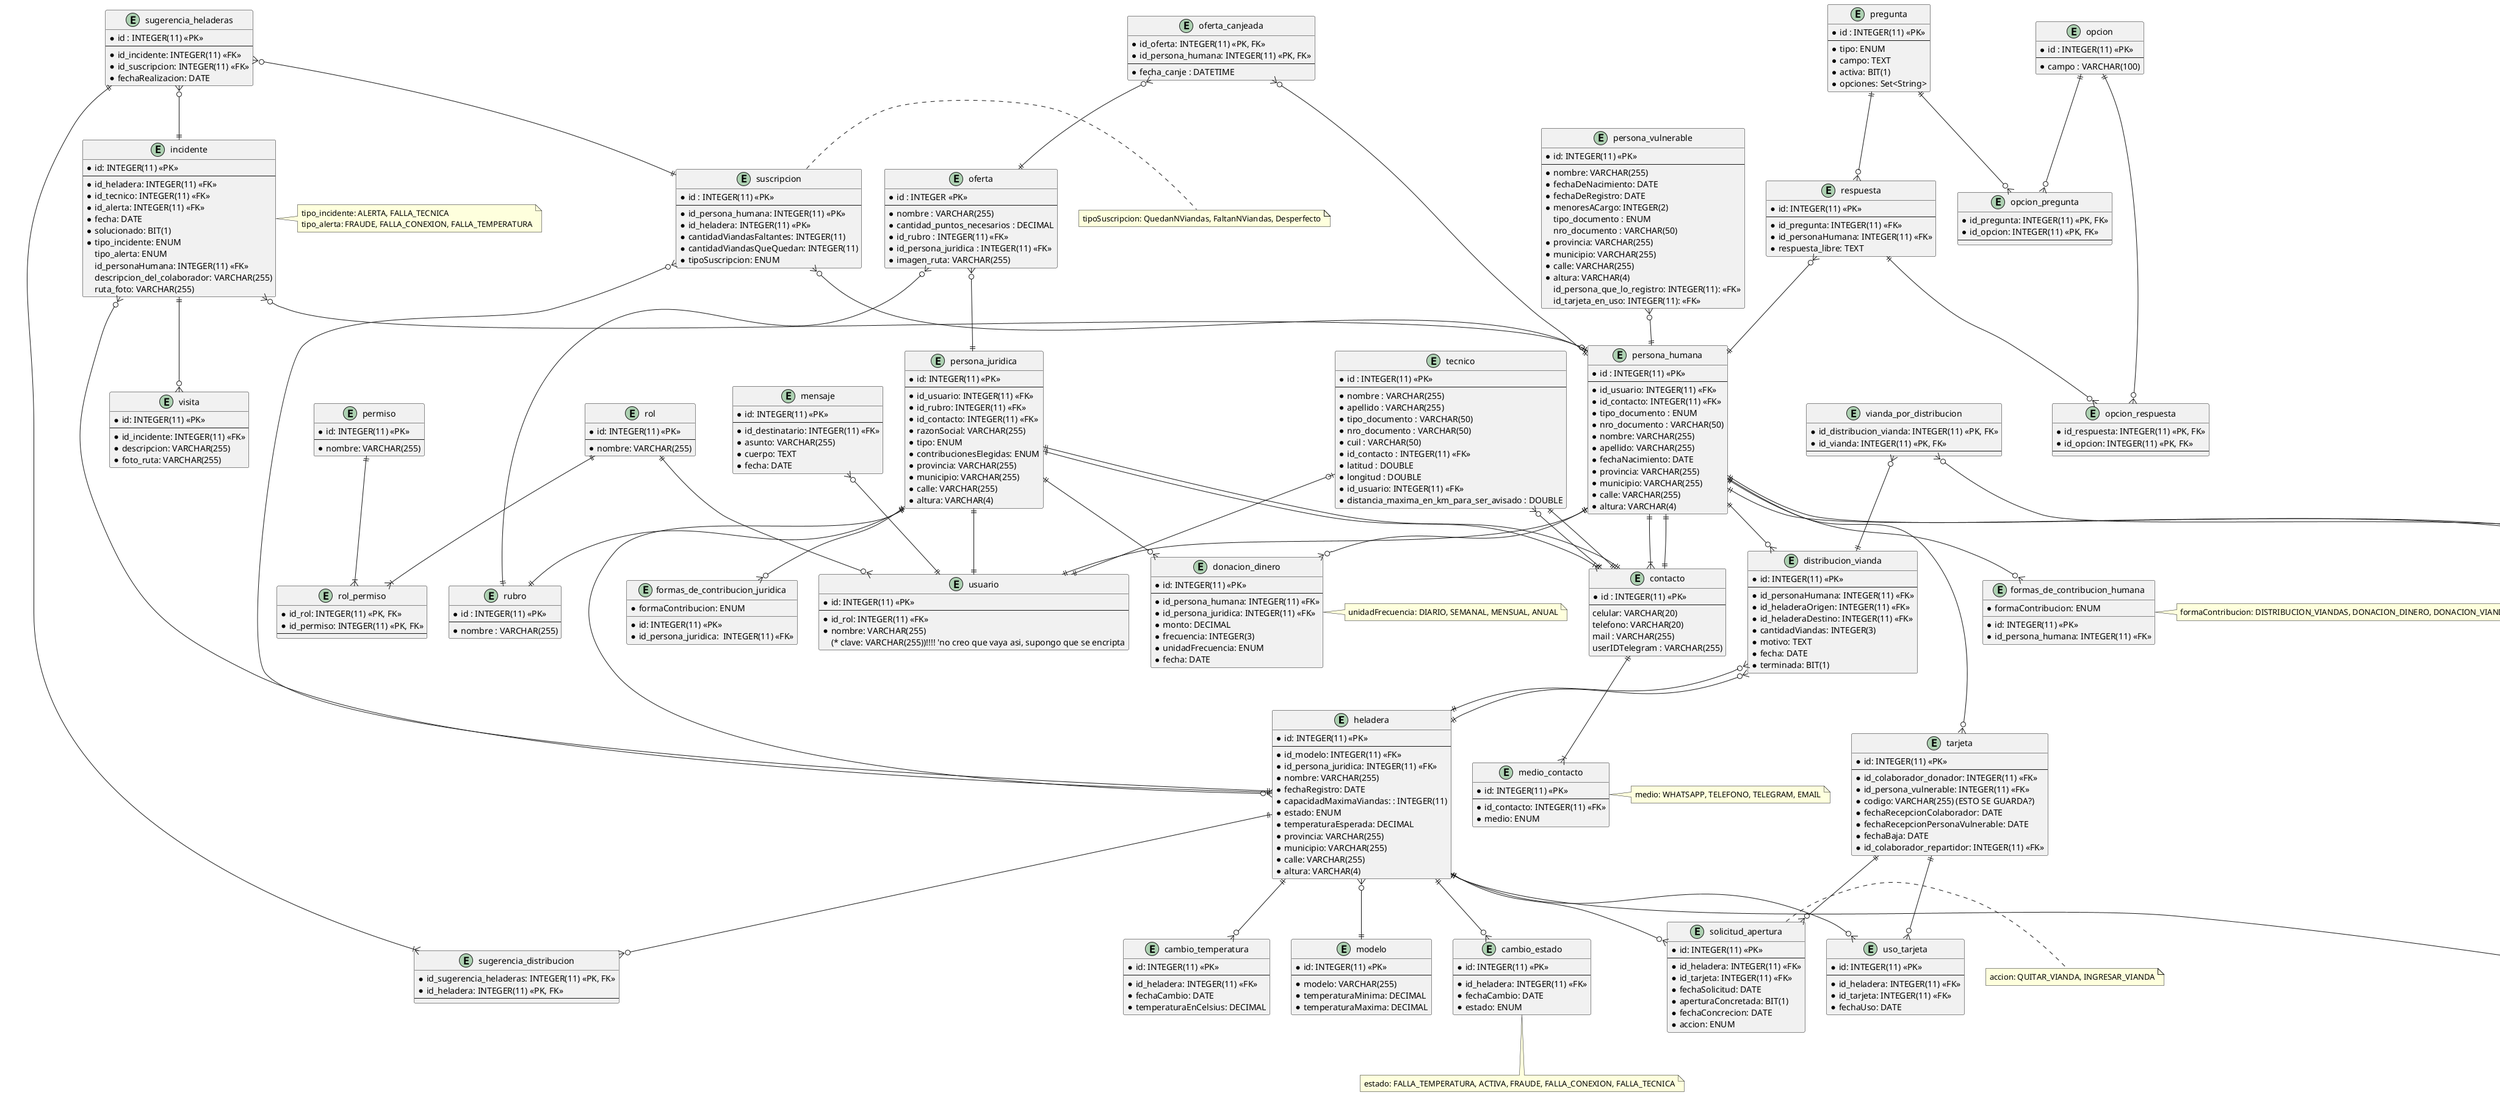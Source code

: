@startuml diagramaEntidadRelacion.

entity heladera {
  * id: INTEGER(11) <<PK>>
  --
  * id_modelo: INTEGER(11) <<FK>>
  * id_persona_juridica: INTEGER(11) <<FK>>
  * nombre: VARCHAR(255)
  * fechaRegistro: DATE
  * capacidadMaximaViandas: : INTEGER(11)
  * estado: ENUM
  * temperaturaEsperada: DECIMAL
  * provincia: VARCHAR(255)
  * municipio: VARCHAR(255)
  * calle: VARCHAR(255)
  * altura: VARCHAR(4)
}

entity modelo {
 * id: INTEGER(11) <<PK>>
 --
 * modelo: VARCHAR(255)
 * temperaturaMinima: DECIMAL
 * temperaturaMaxima: DECIMAL
}

entity cambio_estado {
 * id: INTEGER(11) <<PK>>
 --
 * id_heladera: INTEGER(11) <<FK>>
 * fechaCambio: DATE
 * estado: ENUM
}

note bottom
estado: FALLA_TEMPERATURA, ACTIVA, FRAUDE, FALLA_CONEXION, FALLA_TECNICA
end note

entity cambio_temperatura {
 * id: INTEGER(11) <<PK>>
 --
 * id_heladera: INTEGER(11) <<FK>>
 * fechaCambio: DATE
 * temperaturaEnCelsius: DECIMAL
}

entity solicitud_apertura {
 * id: INTEGER(11) <<PK>>
 --
 * id_heladera: INTEGER(11) <<FK>>
 * id_tarjeta: INTEGER(11) <<FK>>
 * fechaSolicitud: DATE
 * aperturaConcretada: BIT(1)
 * fechaConcrecion: DATE
 * accion: ENUM
}
note right
accion: QUITAR_VIANDA, INGRESAR_VIANDA
end note

entity tarjeta {
 * id: INTEGER(11) <<PK>>
 --
 * id_colaborador_donador: INTEGER(11) <<FK>>
 * id_persona_vulnerable: INTEGER(11) <<FK>>
 * codigo: VARCHAR(255) (ESTO SE GUARDA?)
 ' TODO cómo guardar código
 * fechaRecepcionColaborador: DATE
 * fechaRecepcionPersonaVulnerable: DATE
 * fechaBaja: DATE
 * id_colaborador_repartidor: INTEGER(11) <<FK>>
}

entity uso_tarjeta {
 * id: INTEGER(11) <<PK>>
 --
 * id_heladera: INTEGER(11) <<FK>>
 * id_tarjeta: INTEGER(11) <<FK>>
 * fechaUso: DATE
}

entity vianda {
 * id: INTEGER(11) <<PK>>
 --
 * id_persona_humana: INTEGER(11) <<FK>>
 * fechaCaducidad: DATE
 * entregada: BIT(1)
 * comida: VARCHAR(255)
 * pesoEnGramos: DECIMAL
 * fechaDonacion: DATE
 caloriasEnKcal: DECIMAL()
}

entity persona_vulnerable {
 * id: INTEGER(11) <<PK>>
 --
 * nombre: VARCHAR(255)
 * fechaDeNacimiento: DATE
 * fechaDeRegistro: DATE
 * menoresACargo: INTEGER(2)
 tipo_documento : ENUM
 nro_documento : VARCHAR(50)
 * provincia: VARCHAR(255)
 * municipio: VARCHAR(255)
 * calle: VARCHAR(255)
 * altura: VARCHAR(4)
 id_persona_que_lo_registro: INTEGER(11): <<FK>>
 id_tarjeta_en_uso: INTEGER(11): <<FK>>
}

entity persona_humana {
  * id : INTEGER(11) <<PK>>
  --
  * id_usuario: INTEGER(11) <<FK>>
  * id_contacto: INTEGER(11) <<FK>>
  * tipo_documento : ENUM
  * nro_documento : VARCHAR(50)
  * nombre: VARCHAR(255)
  * apellido: VARCHAR(255)
  * fechaNacimiento: DATE
  * provincia: VARCHAR(255)
  * municipio: VARCHAR(255)
  * calle: VARCHAR(255)
  * altura: VARCHAR(4)
  ' la lista de contribuciones es transient
}

entity formas_de_contribucion_humana {
    * id: INTEGER(11) <<PK>>
    * id_persona_humana: INTEGER(11) <<FK>>
    * formaContribucion: ENUM
}
note right
formaContribucion: DISTRIBUCION_VIANDAS, DONACION_DINERO, DONACION_VIANDA, ENTREGA_TARGETAS
end note

entity formas_de_contribucion_juridica {
    * id: INTEGER(11) <<PK>>
    * id_persona_juridica:  INTEGER(11) <<FK>>
    * formaContribucion: ENUM
}

entity respuesta{
  *id: INTEGER(11) <<PK>>
  --
  *id_pregunta: INTEGER(11) <<FK>>
  *id_personaHumana: INTEGER(11) <<FK>>
  *respuesta_libre: TEXT
}

entity opcion_respuesta{
 * id_respuesta: INTEGER(11) <<PK, FK>>
 * id_opcion: INTEGER(11) <<PK, FK>>
 --
}

entity pregunta{
 * id : INTEGER(11) <<PK>>
 --
 * tipo: ENUM
 * campo: TEXT
 * activa: BIT(1)
 * opciones: Set<String>
}

entity opcion_pregunta{
 * id_pregunta: INTEGER(11) <<PK, FK>>
 * id_opcion: INTEGER(11) <<PK, FK>>
 --
}

entity opcion{
 * id : INTEGER(11) <<PK>>
 --
 * campo : VARCHAR(100)
}

entity distribucion_vianda {
 * id: INTEGER(11) <<PK>>
 --
 * id_personaHumana: INTEGER(11) <<FK>>
 * id_heladeraOrigen: INTEGER(11) <<FK>>
 * id_heladeraDestino: INTEGER(11) <<FK>>
 * cantidadViandas: INTEGER(3)
 * motivo: TEXT
 * fecha: DATE
 * terminada: BIT(1)
}

entity vianda_por_distribucion {
 * id_distribucion_vianda: INTEGER(11) <<PK, FK>>
 * id_vianda: INTEGER(11) <<PK, FK>>
 --
}

entity donacion_dinero {
 * id: INTEGER(11) <<PK>>
 --
 * id_persona_humana: INTEGER(11) <<FK>>
 * id_persona_juridica: INTEGER(11) <<FK>>
 * monto: DECIMAL
 * frecuencia: INTEGER(3)
 * unidadFrecuencia: ENUM
 * fecha: DATE
}

note right
unidadFrecuencia: DIARIO, SEMANAL, MENSUAL, ANUAL
end note

entity persona_juridica {
 * id: INTEGER(11) <<PK>>
 --
 * id_usuario: INTEGER(11) <<FK>>
 * id_rubro: INTEGER(11) <<FK>>
 * id_contacto: INTEGER(11) <<FK>>
 * razonSocial: VARCHAR(255)
 * tipo: ENUM
 * contribucionesElegidas: ENUM
 * provincia: VARCHAR(255)
 * municipio: VARCHAR(255)
 * calle: VARCHAR(255)
 * altura: VARCHAR(4)
}

entity oferta_canjeada {
  *id_oferta: INTEGER(11) <<PK, FK>>
  *id_persona_humana: INTEGER(11) <<PK, FK>>
  --
  * fecha_canje : DATETIME
}

entity oferta {
  * id : INTEGER <<PK>>
  --
  * nombre : VARCHAR(255)
  * cantidad_puntos_necesarios : DECIMAL
  * id_rubro : INTEGER(11) <<FK>>
  * id_persona_juridica : INTEGER(11) <<FK>>
  * imagen_ruta: VARCHAR(255)
}

entity rubro {
  * id : INTEGER(11) <<PK>>
  --
  * nombre : VARCHAR(255)
}

entity incidente {
 * id: INTEGER(11) <<PK>>
 --
 * id_heladera: INTEGER(11) <<FK>>
 * id_tecnico: INTEGER(11) <<FK>>
 * id_alerta: INTEGER(11) <<FK>>
 * fecha: DATE
 * solucionado: BIT(1)
 * tipo_incidente: ENUM
 tipo_alerta: ENUM
 id_personaHumana: INTEGER(11) <<FK>>
 descripcion_del_colaborador: VARCHAR(255)
 ruta_foto: VARCHAR(255)
}

note right
tipo_incidente: ALERTA, FALLA_TECNICA
tipo_alerta: FRAUDE, FALLA_CONEXION, FALLA_TEMPERATURA
end note

entity visita {
 * id: INTEGER(11) <<PK>>
 --
 * id_incidente: INTEGER(11) <<FK>>
 * descripcion: VARCHAR(255)
 * foto_ruta: VARCHAR(255)
}

entity mensaje {
 * id: INTEGER(11) <<PK>>
 --
 * id_destinatario: INTEGER(11) <<FK>>
 * asunto: VARCHAR(255)
 * cuerpo: TEXT
 * fecha: DATE
}

entity usuario {
 * id: INTEGER(11) <<PK>>
 --
 * id_rol: INTEGER(11) <<FK>>
 * nombre: VARCHAR(255)
 (* clave: VARCHAR(255))!!!! 'no creo que vaya asi, supongo que se encripta
 'TODO arriba
}

entity rol {
 * id: INTEGER(11) <<PK>>
 --
 * nombre: VARCHAR(255)
}

entity rol_permiso {
 * id_rol: INTEGER(11) <<PK, FK>>
 * id_permiso: INTEGER(11) <<PK, FK>>
 --
}

entity permiso {
 * id: INTEGER(11) <<PK>>
 --
 * nombre: VARCHAR(255)
}

entity tecnico {
  * id : INTEGER(11) <<PK>>
  --
  * nombre : VARCHAR(255)
  * apellido : VARCHAR(255)
  * tipo_documento : VARCHAR(50)
  * nro_documento : VARCHAR(50)
  * cuil : VARCHAR(50)
  * id_contacto : INTEGER(11) <<FK>>
  * latitud : DOUBLE
  * longitud : DOUBLE
  * id_usuario: INTEGER(11) <<FK>>
  * distancia_maxima_en_km_para_ser_avisado : DOUBLE
}

entity contacto {
    * id : INTEGER(11) <<PK>>
    --
    celular: VARCHAR(20)
    telefono: VARCHAR(20)
    mail : VARCHAR(255)
    userIDTelegram : VARCHAR(255)
}

entity medio_contacto{
    * id: INTEGER(11) <<PK>>
    --
    * id_contacto: INTEGER(11) <<FK>>
    * medio: ENUM
}

note right
medio: WHATSAPP, TELEFONO, TELEGRAM, EMAIL
end note

entity sugerencia_heladeras {
 * id : INTEGER(11) <<PK>>
 --
 * id_incidente: INTEGER(11) <<FK>>
 * id_suscripcion: INTEGER(11) <<FK>>
 * fechaRealizacion: DATE
}

entity sugerencia_distribucion {
 * id_sugerencia_heladeras: INTEGER(11) <<PK, FK>>
 * id_heladera: INTEGER(11) <<PK, FK>>
 --
}

entity suscripcion {
 * id : INTEGER(11) <<PK>>
 --
 * id_persona_humana: INTEGER(11) <<PK>>
 * id_heladera: INTEGER(11) <<PK>>
 * cantidadViandasFaltantes: INTEGER(11)
 * cantidadViandasQueQuedan: INTEGER(11)
 * tipoSuscripcion: ENUM
}

note right
tipoSuscripcion: QuedanNViandas, FaltanNViandas, Desperfecto
end note

suscripcion }o--|| heladera
suscripcion }o--|| persona_humana

tecnico }o--|| contacto
tecnico |o--|| usuario

heladera ||--o{ vianda
heladera ||--o{ cambio_estado
heladera ||--o{ cambio_temperatura
heladera ||--o{ solicitud_apertura
heladera ||--o{ uso_tarjeta
heladera }o--|| modelo

tarjeta ||--o{ uso_tarjeta
tarjeta ||--o{ solicitud_apertura

persona_humana ||--o{ distribucion_vianda
persona_humana ||--o{ donacion_dinero
persona_juridica ||--o{ donacion_dinero
persona_humana ||--o{ vianda
persona_humana ||--o{ tarjeta
persona_humana ||--o{ vianda

persona_vulnerable }o--|| persona_humana

incidente ||--o{ visita
incidente }o--|| heladera
incidente }o--o| persona_humana

oferta }o--|| rubro
oferta_canjeada }o--|| oferta
oferta_canjeada }o--|| persona_humana
oferta }o--|| persona_juridica

respuesta ||--o{ opcion_respuesta
opcion ||--o{ opcion_respuesta
pregunta ||--o{ respuesta
pregunta ||--o{ opcion_pregunta
opcion ||--o{ opcion_pregunta
respuesta }o--|| persona_humana

rol ||--|{ rol_permiso
permiso ||--|{ rol_permiso
rol ||--o{ usuario

persona_humana ||--|| usuario

mensaje }o--|| usuario

sugerencia_heladeras ||--|{ sugerencia_distribucion
heladera ||--o{ sugerencia_distribucion
sugerencia_heladeras }o--|| suscripcion
sugerencia_heladeras }o--|| incidente

'heladera origen
distribucion_vianda }o--|| heladera
'heladera destino
distribucion_vianda }o--|| heladera

vianda_por_distribucion }o--|| distribucion_vianda
vianda_por_distribucion }o--|| vianda

persona_juridica ||--|| usuario
persona_juridica ||--|| rubro
persona_juridica ||--o{ heladera
persona_juridica ||--|{ contacto

persona_humana ||--|{ contacto
persona_humana ||--o{ formas_de_contribucion_humana
persona_juridica ||--o{ formas_de_contribucion_juridica

contacto ||--|{ medio_contacto
persona_juridica ||--|| contacto
tecnico ||--|| contacto
persona_humana ||--|| contacto

@enduml


